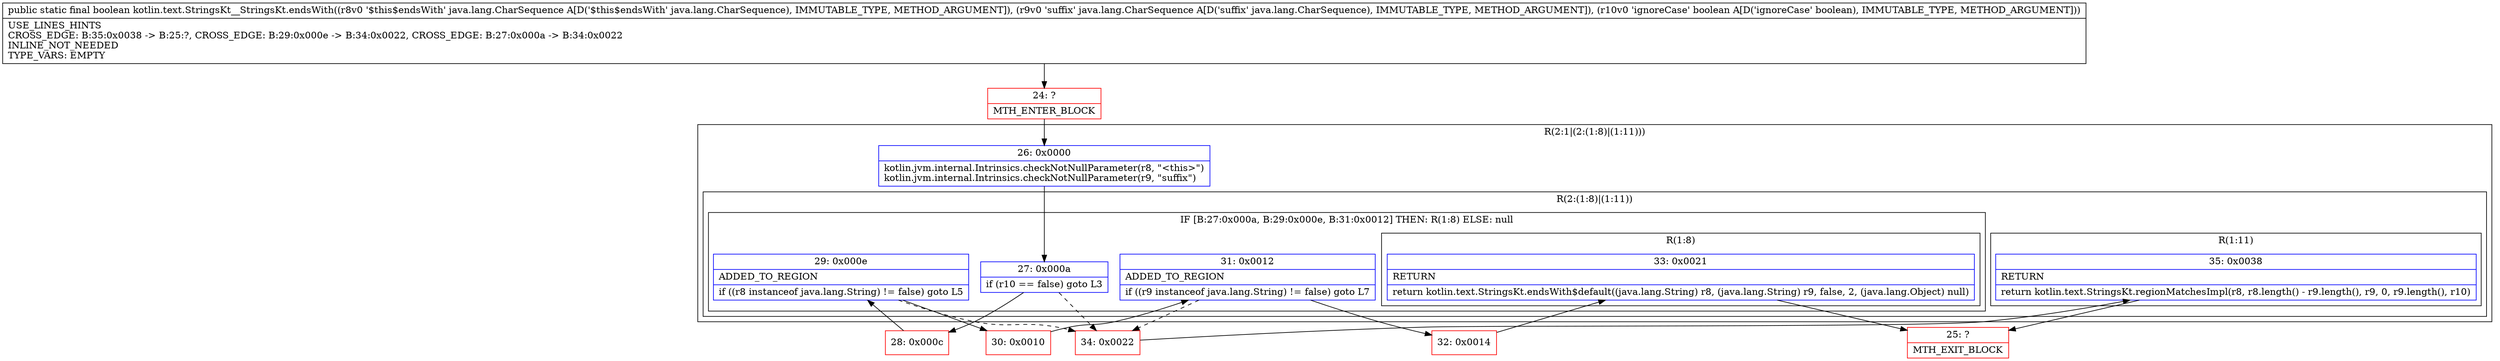 digraph "CFG forkotlin.text.StringsKt__StringsKt.endsWith(Ljava\/lang\/CharSequence;Ljava\/lang\/CharSequence;Z)Z" {
subgraph cluster_Region_1296485273 {
label = "R(2:1|(2:(1:8)|(1:11)))";
node [shape=record,color=blue];
Node_26 [shape=record,label="{26\:\ 0x0000|kotlin.jvm.internal.Intrinsics.checkNotNullParameter(r8, \"\<this\>\")\lkotlin.jvm.internal.Intrinsics.checkNotNullParameter(r9, \"suffix\")\l}"];
subgraph cluster_Region_940182121 {
label = "R(2:(1:8)|(1:11))";
node [shape=record,color=blue];
subgraph cluster_IfRegion_910556075 {
label = "IF [B:27:0x000a, B:29:0x000e, B:31:0x0012] THEN: R(1:8) ELSE: null";
node [shape=record,color=blue];
Node_27 [shape=record,label="{27\:\ 0x000a|if (r10 == false) goto L3\l}"];
Node_29 [shape=record,label="{29\:\ 0x000e|ADDED_TO_REGION\l|if ((r8 instanceof java.lang.String) != false) goto L5\l}"];
Node_31 [shape=record,label="{31\:\ 0x0012|ADDED_TO_REGION\l|if ((r9 instanceof java.lang.String) != false) goto L7\l}"];
subgraph cluster_Region_1052353481 {
label = "R(1:8)";
node [shape=record,color=blue];
Node_33 [shape=record,label="{33\:\ 0x0021|RETURN\l|return kotlin.text.StringsKt.endsWith$default((java.lang.String) r8, (java.lang.String) r9, false, 2, (java.lang.Object) null)\l}"];
}
}
subgraph cluster_Region_1171832196 {
label = "R(1:11)";
node [shape=record,color=blue];
Node_35 [shape=record,label="{35\:\ 0x0038|RETURN\l|return kotlin.text.StringsKt.regionMatchesImpl(r8, r8.length() \- r9.length(), r9, 0, r9.length(), r10)\l}"];
}
}
}
Node_24 [shape=record,color=red,label="{24\:\ ?|MTH_ENTER_BLOCK\l}"];
Node_28 [shape=record,color=red,label="{28\:\ 0x000c}"];
Node_30 [shape=record,color=red,label="{30\:\ 0x0010}"];
Node_32 [shape=record,color=red,label="{32\:\ 0x0014}"];
Node_25 [shape=record,color=red,label="{25\:\ ?|MTH_EXIT_BLOCK\l}"];
Node_34 [shape=record,color=red,label="{34\:\ 0x0022}"];
MethodNode[shape=record,label="{public static final boolean kotlin.text.StringsKt__StringsKt.endsWith((r8v0 '$this$endsWith' java.lang.CharSequence A[D('$this$endsWith' java.lang.CharSequence), IMMUTABLE_TYPE, METHOD_ARGUMENT]), (r9v0 'suffix' java.lang.CharSequence A[D('suffix' java.lang.CharSequence), IMMUTABLE_TYPE, METHOD_ARGUMENT]), (r10v0 'ignoreCase' boolean A[D('ignoreCase' boolean), IMMUTABLE_TYPE, METHOD_ARGUMENT]))  | USE_LINES_HINTS\lCROSS_EDGE: B:35:0x0038 \-\> B:25:?, CROSS_EDGE: B:29:0x000e \-\> B:34:0x0022, CROSS_EDGE: B:27:0x000a \-\> B:34:0x0022\lINLINE_NOT_NEEDED\lTYPE_VARS: EMPTY\l}"];
MethodNode -> Node_24;Node_26 -> Node_27;
Node_27 -> Node_28;
Node_27 -> Node_34[style=dashed];
Node_29 -> Node_30;
Node_29 -> Node_34[style=dashed];
Node_31 -> Node_32;
Node_31 -> Node_34[style=dashed];
Node_33 -> Node_25;
Node_35 -> Node_25;
Node_24 -> Node_26;
Node_28 -> Node_29;
Node_30 -> Node_31;
Node_32 -> Node_33;
Node_34 -> Node_35;
}

